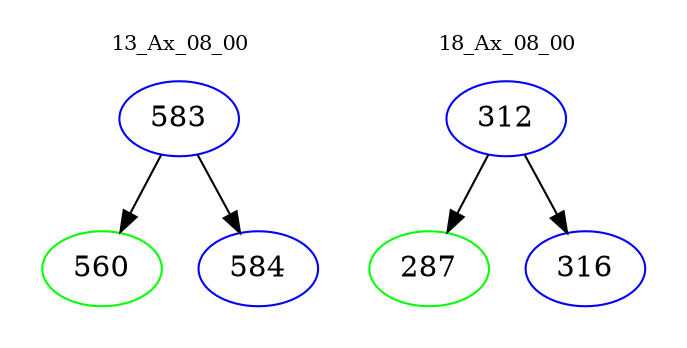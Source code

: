digraph{
subgraph cluster_0 {
color = white
label = "13_Ax_08_00";
fontsize=10;
T0_583 [label="583", color="blue"]
T0_583 -> T0_560 [color="black"]
T0_560 [label="560", color="green"]
T0_583 -> T0_584 [color="black"]
T0_584 [label="584", color="blue"]
}
subgraph cluster_1 {
color = white
label = "18_Ax_08_00";
fontsize=10;
T1_312 [label="312", color="blue"]
T1_312 -> T1_287 [color="black"]
T1_287 [label="287", color="green"]
T1_312 -> T1_316 [color="black"]
T1_316 [label="316", color="blue"]
}
}
